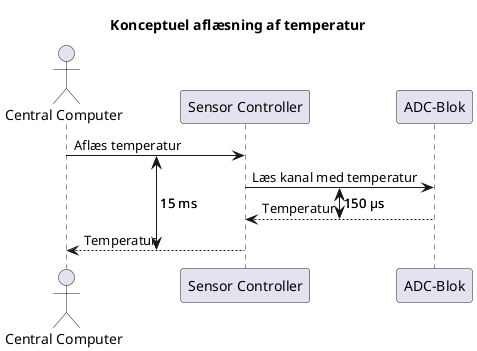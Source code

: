 @startuml SensorKonceptuelSekvens
!pragma teoz true

title "Konceptuel aflæsning af temperatur"

actor "Central Computer" as CC
participant "Sensor Controller" as SC
participant "ADC-Blok" as ADC

{start_com} CC -> SC : Aflæs temperatur              
{read_start} SC -> ADC: Læs kanal med temperatur
{read_slut} ADC --> SC: Temperatur
{end_com} SC --> CC: Temperatur


{start_com} <-> {end_com}: 15 ms
{read_start} <-> {read_slut}: 150 µs
@enduml

